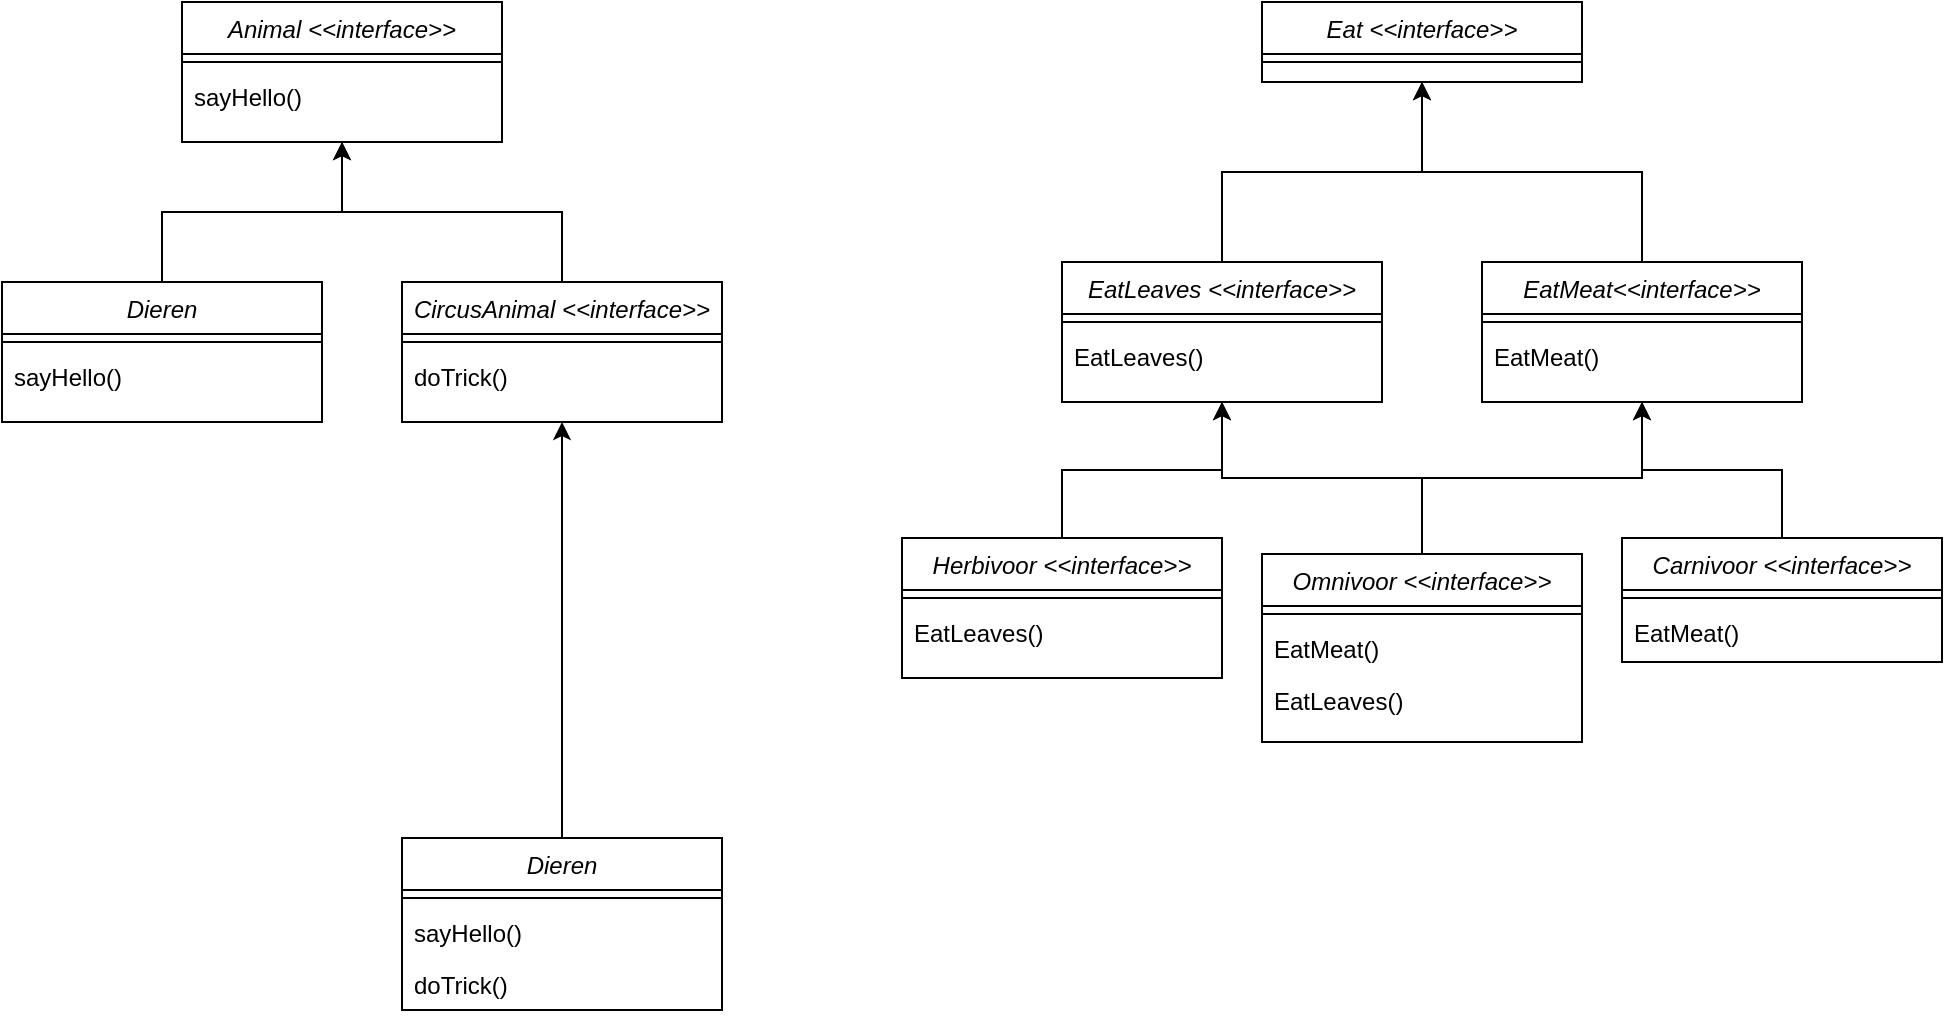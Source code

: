 <mxfile version="13.7.9" type="device"><diagram id="C5RBs43oDa-KdzZeNtuy" name="Page-1"><mxGraphModel dx="278" dy="594" grid="1" gridSize="10" guides="1" tooltips="1" connect="1" arrows="1" fold="1" page="1" pageScale="1" pageWidth="827" pageHeight="1169" math="0" shadow="0"><root><mxCell id="WIyWlLk6GJQsqaUBKTNV-0"/><mxCell id="WIyWlLk6GJQsqaUBKTNV-1" parent="WIyWlLk6GJQsqaUBKTNV-0"/><mxCell id="SMBSN783YVuVL1UO4SfT-0" value="Animal &lt;&lt;interface&gt;&gt;" style="swimlane;fontStyle=2;align=center;verticalAlign=top;childLayout=stackLayout;horizontal=1;startSize=26;horizontalStack=0;resizeParent=1;resizeLast=0;collapsible=1;marginBottom=0;rounded=0;shadow=0;strokeWidth=1;" vertex="1" parent="WIyWlLk6GJQsqaUBKTNV-1"><mxGeometry x="980" y="80" width="160" height="70" as="geometry"><mxRectangle x="230" y="140" width="160" height="26" as="alternateBounds"/></mxGeometry></mxCell><mxCell id="SMBSN783YVuVL1UO4SfT-4" value="" style="line;html=1;strokeWidth=1;align=left;verticalAlign=middle;spacingTop=-1;spacingLeft=3;spacingRight=3;rotatable=0;labelPosition=right;points=[];portConstraint=eastwest;" vertex="1" parent="SMBSN783YVuVL1UO4SfT-0"><mxGeometry y="26" width="160" height="8" as="geometry"/></mxCell><mxCell id="SMBSN783YVuVL1UO4SfT-1" value="sayHello()" style="text;align=left;verticalAlign=top;spacingLeft=4;spacingRight=4;overflow=hidden;rotatable=0;points=[[0,0.5],[1,0.5]];portConstraint=eastwest;" vertex="1" parent="SMBSN783YVuVL1UO4SfT-0"><mxGeometry y="34" width="160" height="26" as="geometry"/></mxCell><mxCell id="SMBSN783YVuVL1UO4SfT-17" style="edgeStyle=orthogonalEdgeStyle;rounded=0;orthogonalLoop=1;jettySize=auto;html=1;exitX=0.5;exitY=0;exitDx=0;exitDy=0;" edge="1" parent="WIyWlLk6GJQsqaUBKTNV-1" source="SMBSN783YVuVL1UO4SfT-6" target="SMBSN783YVuVL1UO4SfT-0"><mxGeometry relative="1" as="geometry"/></mxCell><mxCell id="SMBSN783YVuVL1UO4SfT-16" style="edgeStyle=orthogonalEdgeStyle;rounded=0;orthogonalLoop=1;jettySize=auto;html=1;exitX=0.5;exitY=0;exitDx=0;exitDy=0;" edge="1" parent="WIyWlLk6GJQsqaUBKTNV-1" source="SMBSN783YVuVL1UO4SfT-9" target="SMBSN783YVuVL1UO4SfT-0"><mxGeometry relative="1" as="geometry"/></mxCell><mxCell id="SMBSN783YVuVL1UO4SfT-18" style="edgeStyle=orthogonalEdgeStyle;rounded=0;orthogonalLoop=1;jettySize=auto;html=1;" edge="1" parent="WIyWlLk6GJQsqaUBKTNV-1" source="SMBSN783YVuVL1UO4SfT-12" target="SMBSN783YVuVL1UO4SfT-6"><mxGeometry relative="1" as="geometry"/></mxCell><mxCell id="SMBSN783YVuVL1UO4SfT-24" value="Eat &lt;&lt;interface&gt;&gt;" style="swimlane;fontStyle=2;align=center;verticalAlign=top;childLayout=stackLayout;horizontal=1;startSize=26;horizontalStack=0;resizeParent=1;resizeLast=0;collapsible=1;marginBottom=0;rounded=0;shadow=0;strokeWidth=1;" vertex="1" parent="WIyWlLk6GJQsqaUBKTNV-1"><mxGeometry x="1520" y="80" width="160" height="40" as="geometry"><mxRectangle x="230" y="140" width="160" height="26" as="alternateBounds"/></mxGeometry></mxCell><mxCell id="SMBSN783YVuVL1UO4SfT-25" value="" style="line;html=1;strokeWidth=1;align=left;verticalAlign=middle;spacingTop=-1;spacingLeft=3;spacingRight=3;rotatable=0;labelPosition=right;points=[];portConstraint=eastwest;" vertex="1" parent="SMBSN783YVuVL1UO4SfT-24"><mxGeometry y="26" width="160" height="8" as="geometry"/></mxCell><mxCell id="SMBSN783YVuVL1UO4SfT-33" style="edgeStyle=orthogonalEdgeStyle;rounded=0;orthogonalLoop=1;jettySize=auto;html=1;exitX=0.5;exitY=0;exitDx=0;exitDy=0;" edge="1" parent="WIyWlLk6GJQsqaUBKTNV-1" source="SMBSN783YVuVL1UO4SfT-27" target="SMBSN783YVuVL1UO4SfT-24"><mxGeometry relative="1" as="geometry"/></mxCell><mxCell id="SMBSN783YVuVL1UO4SfT-27" value="EatLeaves &lt;&lt;interface&gt;&gt;" style="swimlane;fontStyle=2;align=center;verticalAlign=top;childLayout=stackLayout;horizontal=1;startSize=26;horizontalStack=0;resizeParent=1;resizeLast=0;collapsible=1;marginBottom=0;rounded=0;shadow=0;strokeWidth=1;" vertex="1" parent="WIyWlLk6GJQsqaUBKTNV-1"><mxGeometry x="1420" y="210" width="160" height="70" as="geometry"><mxRectangle x="230" y="140" width="160" height="26" as="alternateBounds"/></mxGeometry></mxCell><mxCell id="SMBSN783YVuVL1UO4SfT-28" value="" style="line;html=1;strokeWidth=1;align=left;verticalAlign=middle;spacingTop=-1;spacingLeft=3;spacingRight=3;rotatable=0;labelPosition=right;points=[];portConstraint=eastwest;" vertex="1" parent="SMBSN783YVuVL1UO4SfT-27"><mxGeometry y="26" width="160" height="8" as="geometry"/></mxCell><mxCell id="SMBSN783YVuVL1UO4SfT-29" value="EatLeaves()" style="text;align=left;verticalAlign=top;spacingLeft=4;spacingRight=4;overflow=hidden;rotatable=0;points=[[0,0.5],[1,0.5]];portConstraint=eastwest;" vertex="1" parent="SMBSN783YVuVL1UO4SfT-27"><mxGeometry y="34" width="160" height="26" as="geometry"/></mxCell><mxCell id="SMBSN783YVuVL1UO4SfT-34" style="edgeStyle=orthogonalEdgeStyle;rounded=0;orthogonalLoop=1;jettySize=auto;html=1;exitX=0.5;exitY=0;exitDx=0;exitDy=0;" edge="1" parent="WIyWlLk6GJQsqaUBKTNV-1" source="SMBSN783YVuVL1UO4SfT-30" target="SMBSN783YVuVL1UO4SfT-24"><mxGeometry relative="1" as="geometry"/></mxCell><mxCell id="SMBSN783YVuVL1UO4SfT-30" value="EatMeat&lt;&lt;interface&gt;&gt;" style="swimlane;fontStyle=2;align=center;verticalAlign=top;childLayout=stackLayout;horizontal=1;startSize=26;horizontalStack=0;resizeParent=1;resizeLast=0;collapsible=1;marginBottom=0;rounded=0;shadow=0;strokeWidth=1;" vertex="1" parent="WIyWlLk6GJQsqaUBKTNV-1"><mxGeometry x="1630" y="210" width="160" height="70" as="geometry"><mxRectangle x="230" y="140" width="160" height="26" as="alternateBounds"/></mxGeometry></mxCell><mxCell id="SMBSN783YVuVL1UO4SfT-31" value="" style="line;html=1;strokeWidth=1;align=left;verticalAlign=middle;spacingTop=-1;spacingLeft=3;spacingRight=3;rotatable=0;labelPosition=right;points=[];portConstraint=eastwest;" vertex="1" parent="SMBSN783YVuVL1UO4SfT-30"><mxGeometry y="26" width="160" height="8" as="geometry"/></mxCell><mxCell id="SMBSN783YVuVL1UO4SfT-32" value="EatMeat()" style="text;align=left;verticalAlign=top;spacingLeft=4;spacingRight=4;overflow=hidden;rotatable=0;points=[[0,0.5],[1,0.5]];portConstraint=eastwest;" vertex="1" parent="SMBSN783YVuVL1UO4SfT-30"><mxGeometry y="34" width="160" height="26" as="geometry"/></mxCell><mxCell id="SMBSN783YVuVL1UO4SfT-44" style="edgeStyle=orthogonalEdgeStyle;rounded=0;orthogonalLoop=1;jettySize=auto;html=1;exitX=0.5;exitY=0;exitDx=0;exitDy=0;" edge="1" parent="WIyWlLk6GJQsqaUBKTNV-1" source="SMBSN783YVuVL1UO4SfT-35" target="SMBSN783YVuVL1UO4SfT-27"><mxGeometry relative="1" as="geometry"/></mxCell><mxCell id="SMBSN783YVuVL1UO4SfT-46" style="edgeStyle=orthogonalEdgeStyle;rounded=0;orthogonalLoop=1;jettySize=auto;html=1;exitX=0.5;exitY=0;exitDx=0;exitDy=0;" edge="1" parent="WIyWlLk6GJQsqaUBKTNV-1" source="SMBSN783YVuVL1UO4SfT-41" target="SMBSN783YVuVL1UO4SfT-30"><mxGeometry relative="1" as="geometry"/></mxCell><mxCell id="SMBSN783YVuVL1UO4SfT-47" style="edgeStyle=orthogonalEdgeStyle;rounded=0;orthogonalLoop=1;jettySize=auto;html=1;exitX=0.5;exitY=0;exitDx=0;exitDy=0;" edge="1" parent="WIyWlLk6GJQsqaUBKTNV-1" source="SMBSN783YVuVL1UO4SfT-41" target="SMBSN783YVuVL1UO4SfT-27"><mxGeometry relative="1" as="geometry"/></mxCell><mxCell id="SMBSN783YVuVL1UO4SfT-45" style="edgeStyle=orthogonalEdgeStyle;rounded=0;orthogonalLoop=1;jettySize=auto;html=1;exitX=0.5;exitY=0;exitDx=0;exitDy=0;" edge="1" parent="WIyWlLk6GJQsqaUBKTNV-1" source="SMBSN783YVuVL1UO4SfT-38" target="SMBSN783YVuVL1UO4SfT-30"><mxGeometry relative="1" as="geometry"/></mxCell><mxCell id="SMBSN783YVuVL1UO4SfT-41" value="Omnivoor &lt;&lt;interface&gt;&gt;" style="swimlane;fontStyle=2;align=center;verticalAlign=top;childLayout=stackLayout;horizontal=1;startSize=26;horizontalStack=0;resizeParent=1;resizeLast=0;collapsible=1;marginBottom=0;rounded=0;shadow=0;strokeWidth=1;" vertex="1" parent="WIyWlLk6GJQsqaUBKTNV-1"><mxGeometry x="1520" y="356" width="160" height="94" as="geometry"><mxRectangle x="230" y="140" width="160" height="26" as="alternateBounds"/></mxGeometry></mxCell><mxCell id="SMBSN783YVuVL1UO4SfT-42" value="" style="line;html=1;strokeWidth=1;align=left;verticalAlign=middle;spacingTop=-1;spacingLeft=3;spacingRight=3;rotatable=0;labelPosition=right;points=[];portConstraint=eastwest;" vertex="1" parent="SMBSN783YVuVL1UO4SfT-41"><mxGeometry y="26" width="160" height="8" as="geometry"/></mxCell><mxCell id="SMBSN783YVuVL1UO4SfT-51" value="EatMeat()" style="text;align=left;verticalAlign=top;spacingLeft=4;spacingRight=4;overflow=hidden;rotatable=0;points=[[0,0.5],[1,0.5]];portConstraint=eastwest;" vertex="1" parent="SMBSN783YVuVL1UO4SfT-41"><mxGeometry y="34" width="160" height="26" as="geometry"/></mxCell><mxCell id="SMBSN783YVuVL1UO4SfT-49" value="EatLeaves()" style="text;align=left;verticalAlign=top;spacingLeft=4;spacingRight=4;overflow=hidden;rotatable=0;points=[[0,0.5],[1,0.5]];portConstraint=eastwest;" vertex="1" parent="SMBSN783YVuVL1UO4SfT-41"><mxGeometry y="60" width="160" height="26" as="geometry"/></mxCell><mxCell id="SMBSN783YVuVL1UO4SfT-35" value="Herbivoor &lt;&lt;interface&gt;&gt;" style="swimlane;fontStyle=2;align=center;verticalAlign=top;childLayout=stackLayout;horizontal=1;startSize=26;horizontalStack=0;resizeParent=1;resizeLast=0;collapsible=1;marginBottom=0;rounded=0;shadow=0;strokeWidth=1;" vertex="1" parent="WIyWlLk6GJQsqaUBKTNV-1"><mxGeometry x="1340" y="348" width="160" height="70" as="geometry"><mxRectangle x="230" y="140" width="160" height="26" as="alternateBounds"/></mxGeometry></mxCell><mxCell id="SMBSN783YVuVL1UO4SfT-36" value="" style="line;html=1;strokeWidth=1;align=left;verticalAlign=middle;spacingTop=-1;spacingLeft=3;spacingRight=3;rotatable=0;labelPosition=right;points=[];portConstraint=eastwest;" vertex="1" parent="SMBSN783YVuVL1UO4SfT-35"><mxGeometry y="26" width="160" height="8" as="geometry"/></mxCell><mxCell id="SMBSN783YVuVL1UO4SfT-48" value="EatLeaves()" style="text;align=left;verticalAlign=top;spacingLeft=4;spacingRight=4;overflow=hidden;rotatable=0;points=[[0,0.5],[1,0.5]];portConstraint=eastwest;" vertex="1" parent="SMBSN783YVuVL1UO4SfT-35"><mxGeometry y="34" width="160" height="26" as="geometry"/></mxCell><mxCell id="SMBSN783YVuVL1UO4SfT-38" value="Carnivoor &lt;&lt;interface&gt;&gt;" style="swimlane;fontStyle=2;align=center;verticalAlign=top;childLayout=stackLayout;horizontal=1;startSize=26;horizontalStack=0;resizeParent=1;resizeLast=0;collapsible=1;marginBottom=0;rounded=0;shadow=0;strokeWidth=1;" vertex="1" parent="WIyWlLk6GJQsqaUBKTNV-1"><mxGeometry x="1700" y="348" width="160" height="62" as="geometry"><mxRectangle x="230" y="140" width="160" height="26" as="alternateBounds"/></mxGeometry></mxCell><mxCell id="SMBSN783YVuVL1UO4SfT-39" value="" style="line;html=1;strokeWidth=1;align=left;verticalAlign=middle;spacingTop=-1;spacingLeft=3;spacingRight=3;rotatable=0;labelPosition=right;points=[];portConstraint=eastwest;" vertex="1" parent="SMBSN783YVuVL1UO4SfT-38"><mxGeometry y="26" width="160" height="8" as="geometry"/></mxCell><mxCell id="SMBSN783YVuVL1UO4SfT-50" value="EatMeat()" style="text;align=left;verticalAlign=top;spacingLeft=4;spacingRight=4;overflow=hidden;rotatable=0;points=[[0,0.5],[1,0.5]];portConstraint=eastwest;" vertex="1" parent="SMBSN783YVuVL1UO4SfT-38"><mxGeometry y="34" width="160" height="26" as="geometry"/></mxCell><mxCell id="SMBSN783YVuVL1UO4SfT-6" value="CircusAnimal &lt;&lt;interface&gt;&gt;" style="swimlane;fontStyle=2;align=center;verticalAlign=top;childLayout=stackLayout;horizontal=1;startSize=26;horizontalStack=0;resizeParent=1;resizeLast=0;collapsible=1;marginBottom=0;rounded=0;shadow=0;strokeWidth=1;" vertex="1" parent="WIyWlLk6GJQsqaUBKTNV-1"><mxGeometry x="1090" y="220" width="160" height="70" as="geometry"><mxRectangle x="230" y="140" width="160" height="26" as="alternateBounds"/></mxGeometry></mxCell><mxCell id="SMBSN783YVuVL1UO4SfT-7" value="" style="line;html=1;strokeWidth=1;align=left;verticalAlign=middle;spacingTop=-1;spacingLeft=3;spacingRight=3;rotatable=0;labelPosition=right;points=[];portConstraint=eastwest;" vertex="1" parent="SMBSN783YVuVL1UO4SfT-6"><mxGeometry y="26" width="160" height="8" as="geometry"/></mxCell><mxCell id="SMBSN783YVuVL1UO4SfT-8" value="doTrick()" style="text;align=left;verticalAlign=top;spacingLeft=4;spacingRight=4;overflow=hidden;rotatable=0;points=[[0,0.5],[1,0.5]];portConstraint=eastwest;" vertex="1" parent="SMBSN783YVuVL1UO4SfT-6"><mxGeometry y="34" width="160" height="26" as="geometry"/></mxCell><mxCell id="SMBSN783YVuVL1UO4SfT-12" value="Dieren" style="swimlane;fontStyle=2;align=center;verticalAlign=top;childLayout=stackLayout;horizontal=1;startSize=26;horizontalStack=0;resizeParent=1;resizeLast=0;collapsible=1;marginBottom=0;rounded=0;shadow=0;strokeWidth=1;" vertex="1" parent="WIyWlLk6GJQsqaUBKTNV-1"><mxGeometry x="1090" y="498" width="160" height="86" as="geometry"><mxRectangle x="230" y="140" width="160" height="26" as="alternateBounds"/></mxGeometry></mxCell><mxCell id="SMBSN783YVuVL1UO4SfT-13" value="" style="line;html=1;strokeWidth=1;align=left;verticalAlign=middle;spacingTop=-1;spacingLeft=3;spacingRight=3;rotatable=0;labelPosition=right;points=[];portConstraint=eastwest;" vertex="1" parent="SMBSN783YVuVL1UO4SfT-12"><mxGeometry y="26" width="160" height="8" as="geometry"/></mxCell><mxCell id="SMBSN783YVuVL1UO4SfT-14" value="sayHello()" style="text;align=left;verticalAlign=top;spacingLeft=4;spacingRight=4;overflow=hidden;rotatable=0;points=[[0,0.5],[1,0.5]];portConstraint=eastwest;" vertex="1" parent="SMBSN783YVuVL1UO4SfT-12"><mxGeometry y="34" width="160" height="26" as="geometry"/></mxCell><mxCell id="SMBSN783YVuVL1UO4SfT-23" value="doTrick()" style="text;align=left;verticalAlign=top;spacingLeft=4;spacingRight=4;overflow=hidden;rotatable=0;points=[[0,0.5],[1,0.5]];portConstraint=eastwest;" vertex="1" parent="SMBSN783YVuVL1UO4SfT-12"><mxGeometry y="60" width="160" height="26" as="geometry"/></mxCell><mxCell id="SMBSN783YVuVL1UO4SfT-9" value="Dieren" style="swimlane;fontStyle=2;align=center;verticalAlign=top;childLayout=stackLayout;horizontal=1;startSize=26;horizontalStack=0;resizeParent=1;resizeLast=0;collapsible=1;marginBottom=0;rounded=0;shadow=0;strokeWidth=1;" vertex="1" parent="WIyWlLk6GJQsqaUBKTNV-1"><mxGeometry x="890" y="220" width="160" height="70" as="geometry"><mxRectangle x="230" y="140" width="160" height="26" as="alternateBounds"/></mxGeometry></mxCell><mxCell id="SMBSN783YVuVL1UO4SfT-10" value="" style="line;html=1;strokeWidth=1;align=left;verticalAlign=middle;spacingTop=-1;spacingLeft=3;spacingRight=3;rotatable=0;labelPosition=right;points=[];portConstraint=eastwest;" vertex="1" parent="SMBSN783YVuVL1UO4SfT-9"><mxGeometry y="26" width="160" height="8" as="geometry"/></mxCell><mxCell id="SMBSN783YVuVL1UO4SfT-11" value="sayHello()" style="text;align=left;verticalAlign=top;spacingLeft=4;spacingRight=4;overflow=hidden;rotatable=0;points=[[0,0.5],[1,0.5]];portConstraint=eastwest;" vertex="1" parent="SMBSN783YVuVL1UO4SfT-9"><mxGeometry y="34" width="160" height="26" as="geometry"/></mxCell></root></mxGraphModel></diagram></mxfile>